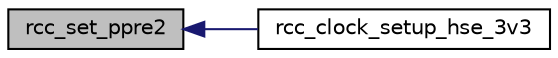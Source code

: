 digraph "rcc_set_ppre2"
{
  edge [fontname="Helvetica",fontsize="10",labelfontname="Helvetica",labelfontsize="10"];
  node [fontname="Helvetica",fontsize="10",shape=record];
  rankdir="LR";
  Node1 [label="rcc_set_ppre2",height=0.2,width=0.4,color="black", fillcolor="grey75", style="filled" fontcolor="black"];
  Node1 -> Node2 [dir="back",color="midnightblue",fontsize="10",style="solid",fontname="Helvetica"];
  Node2 [label="rcc_clock_setup_hse_3v3",height=0.2,width=0.4,color="black", fillcolor="white", style="filled",URL="$rcc_8c.html#a85e0da920f4567f343a9b812df7a5687"];
}
